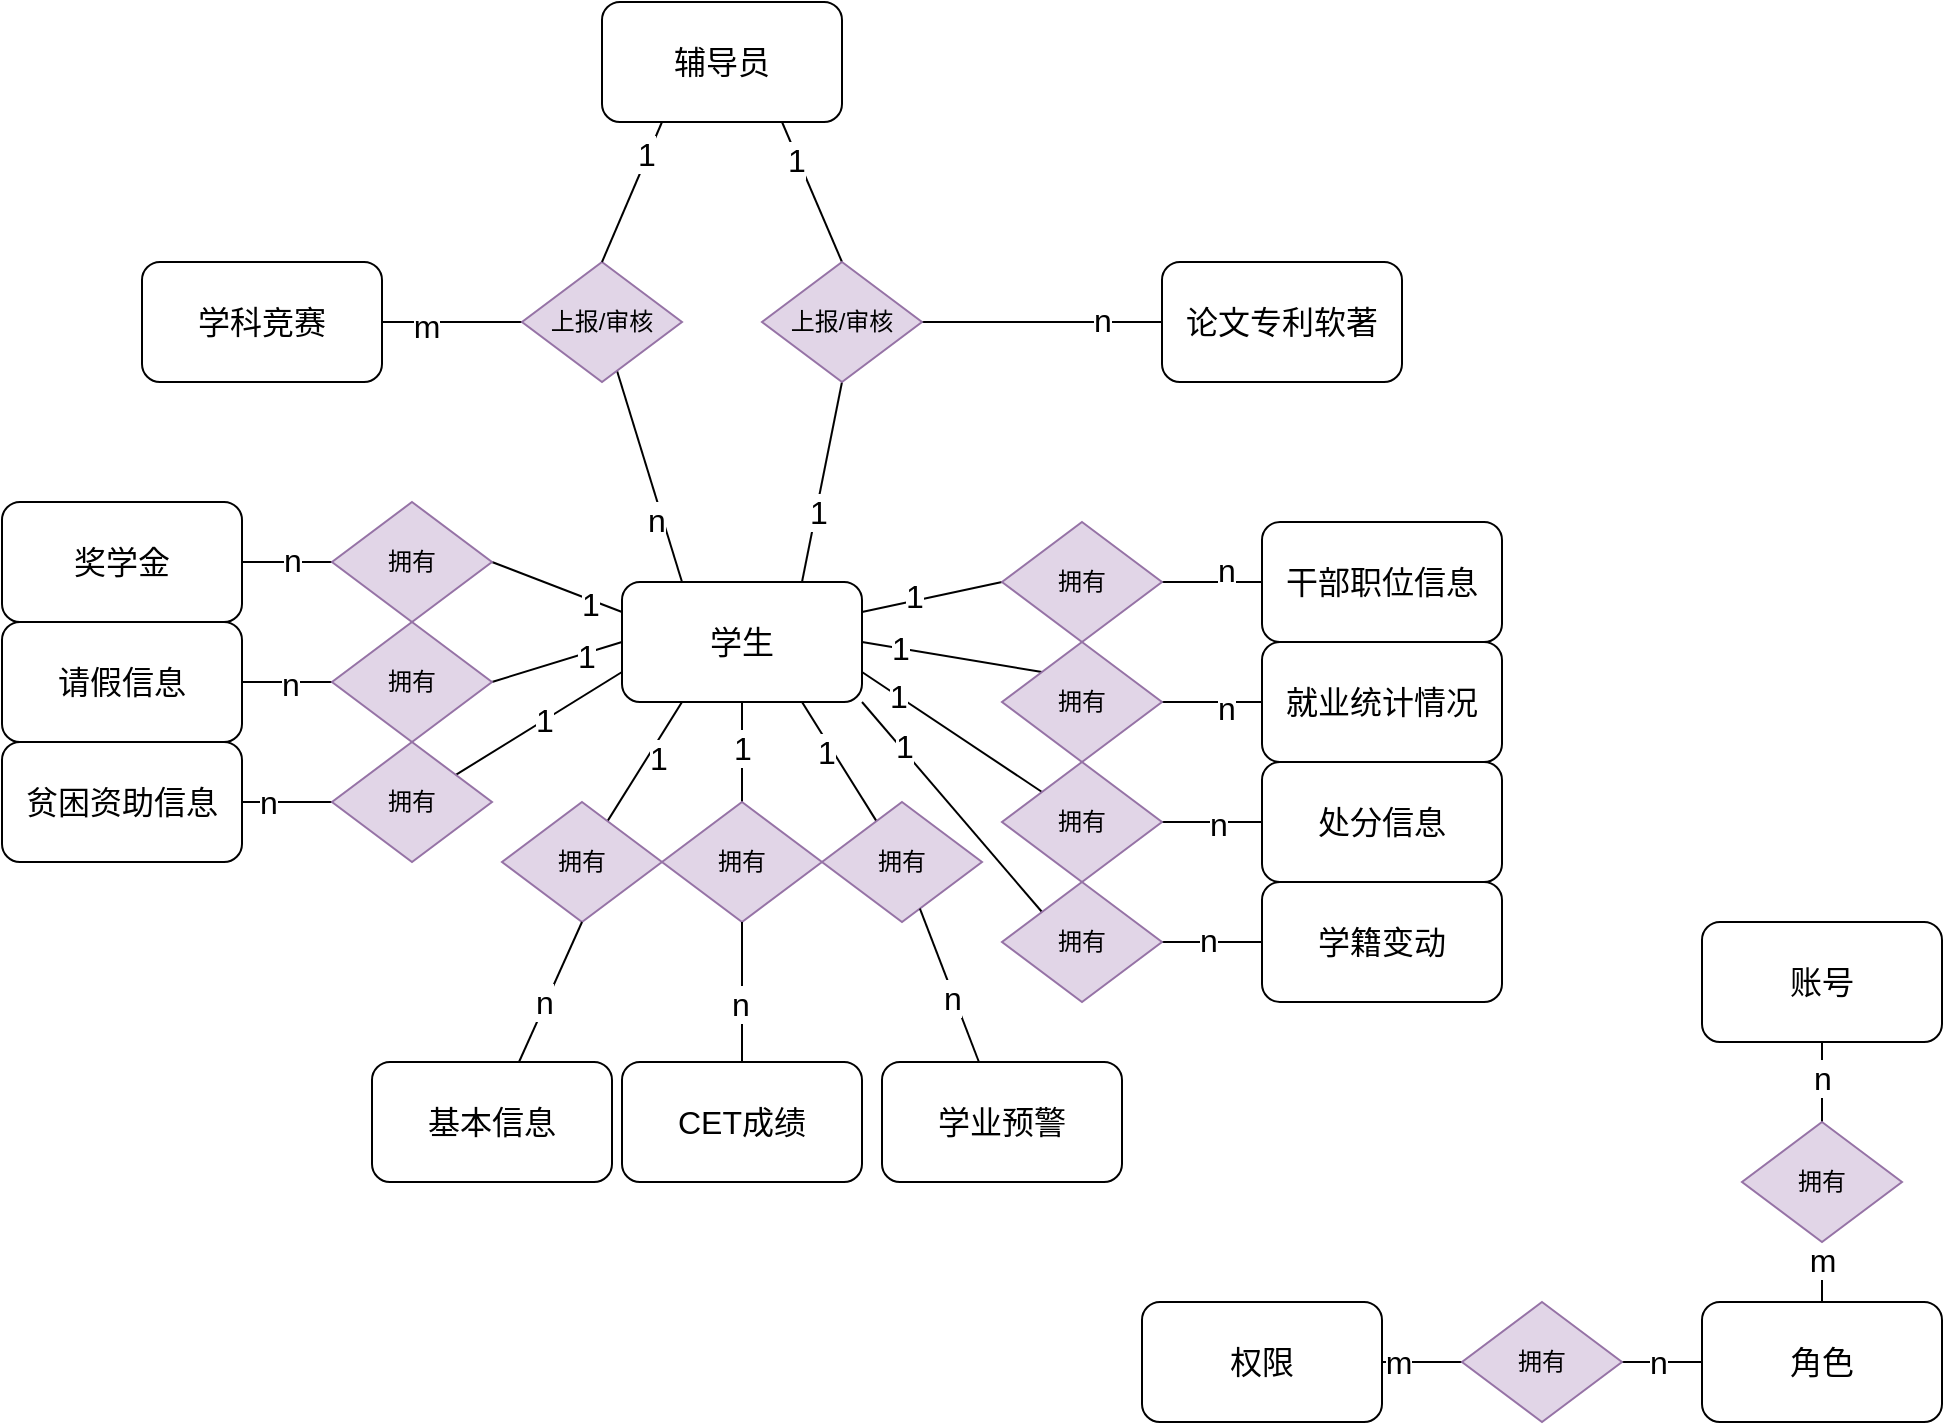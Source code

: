 <mxfile version="24.0.2" type="github">
  <diagram name="Page-1" id="Ix-445wSyXX7Rc5fptbm">
    <mxGraphModel dx="3227" dy="1696" grid="1" gridSize="10" guides="1" tooltips="1" connect="1" arrows="1" fold="1" page="1" pageScale="1" pageWidth="850" pageHeight="1100" math="0" shadow="0">
      <root>
        <mxCell id="0" />
        <mxCell id="1" parent="0" />
        <mxCell id="8vq5FHL1kok4xc9j8ktI-8" style="rounded=1;orthogonalLoop=1;jettySize=auto;html=1;exitX=0.5;exitY=1;exitDx=0;exitDy=0;entryX=0.5;entryY=0;entryDx=0;entryDy=0;endArrow=none;endFill=0;fontSize=16;" parent="1" source="8vq5FHL1kok4xc9j8ktI-1" target="8vq5FHL1kok4xc9j8ktI-7" edge="1">
          <mxGeometry relative="1" as="geometry" />
        </mxCell>
        <mxCell id="8vq5FHL1kok4xc9j8ktI-15" value="&lt;font style=&quot;font-size: 16px;&quot;&gt;n&lt;/font&gt;" style="edgeLabel;html=1;align=center;verticalAlign=middle;resizable=0;points=[];fontSize=16;rounded=1;" parent="8vq5FHL1kok4xc9j8ktI-8" vertex="1" connectable="0">
          <mxGeometry x="-0.1" relative="1" as="geometry">
            <mxPoint as="offset" />
          </mxGeometry>
        </mxCell>
        <mxCell id="8vq5FHL1kok4xc9j8ktI-1" value="账号" style="rounded=1;whiteSpace=wrap;html=1;fontSize=16;" parent="1" vertex="1">
          <mxGeometry x="870" y="560" width="120" height="60" as="geometry" />
        </mxCell>
        <mxCell id="8vq5FHL1kok4xc9j8ktI-2" value="权限" style="rounded=1;whiteSpace=wrap;html=1;fontSize=16;" parent="1" vertex="1">
          <mxGeometry x="590" y="750" width="120" height="60" as="geometry" />
        </mxCell>
        <mxCell id="8vq5FHL1kok4xc9j8ktI-3" value="角色" style="rounded=1;whiteSpace=wrap;html=1;fontSize=16;" parent="1" vertex="1">
          <mxGeometry x="870" y="750" width="120" height="60" as="geometry" />
        </mxCell>
        <mxCell id="8vq5FHL1kok4xc9j8ktI-6" style="rounded=1;orthogonalLoop=1;jettySize=auto;html=1;exitX=0;exitY=0.5;exitDx=0;exitDy=0;entryX=1;entryY=0.5;entryDx=0;entryDy=0;endArrow=none;endFill=0;fontSize=16;" parent="1" source="8vq5FHL1kok4xc9j8ktI-4" target="8vq5FHL1kok4xc9j8ktI-2" edge="1">
          <mxGeometry relative="1" as="geometry" />
        </mxCell>
        <mxCell id="8vq5FHL1kok4xc9j8ktI-18" value="&lt;font style=&quot;font-size: 16px;&quot;&gt;m&lt;/font&gt;" style="edgeLabel;html=1;align=center;verticalAlign=middle;resizable=0;points=[];fontSize=16;rounded=1;" parent="8vq5FHL1kok4xc9j8ktI-6" vertex="1" connectable="0">
          <mxGeometry x="0.171" y="-2" relative="1" as="geometry">
            <mxPoint x="-9" y="2" as="offset" />
          </mxGeometry>
        </mxCell>
        <mxCell id="UdGCG-SB0l59NqtCDEV1-59" value="" style="edgeStyle=orthogonalEdgeStyle;rounded=0;orthogonalLoop=1;jettySize=auto;html=1;endArrow=none;endFill=0;" edge="1" parent="1" source="8vq5FHL1kok4xc9j8ktI-4" target="8vq5FHL1kok4xc9j8ktI-3">
          <mxGeometry relative="1" as="geometry" />
        </mxCell>
        <mxCell id="UdGCG-SB0l59NqtCDEV1-60" value="n" style="edgeLabel;html=1;align=center;verticalAlign=middle;resizable=0;points=[];fontSize=16;" vertex="1" connectable="0" parent="UdGCG-SB0l59NqtCDEV1-59">
          <mxGeometry x="-0.087" relative="1" as="geometry">
            <mxPoint x="-1" as="offset" />
          </mxGeometry>
        </mxCell>
        <mxCell id="8vq5FHL1kok4xc9j8ktI-4" value="拥有" style="rhombus;whiteSpace=wrap;html=1;fontSize=12;rounded=0;fillColor=#e1d5e7;strokeColor=#9673a6;" parent="1" vertex="1">
          <mxGeometry x="750" y="750" width="80" height="60" as="geometry" />
        </mxCell>
        <mxCell id="8vq5FHL1kok4xc9j8ktI-9" style="rounded=1;orthogonalLoop=1;jettySize=auto;html=1;entryX=0.5;entryY=0;entryDx=0;entryDy=0;endArrow=none;endFill=0;exitX=0.5;exitY=1;exitDx=0;exitDy=0;fontSize=16;" parent="1" source="8vq5FHL1kok4xc9j8ktI-7" target="8vq5FHL1kok4xc9j8ktI-3" edge="1">
          <mxGeometry relative="1" as="geometry" />
        </mxCell>
        <mxCell id="8vq5FHL1kok4xc9j8ktI-13" value="&lt;font style=&quot;font-size: 16px;&quot;&gt;m&lt;br style=&quot;font-size: 16px;&quot;&gt;&lt;/font&gt;" style="edgeLabel;html=1;align=center;verticalAlign=middle;resizable=0;points=[];fontSize=16;rounded=1;" parent="8vq5FHL1kok4xc9j8ktI-9" vertex="1" connectable="0">
          <mxGeometry x="0.543" y="2" relative="1" as="geometry">
            <mxPoint x="-2" y="-14" as="offset" />
          </mxGeometry>
        </mxCell>
        <mxCell id="8vq5FHL1kok4xc9j8ktI-7" value="拥有" style="rhombus;whiteSpace=wrap;html=1;fontSize=12;rounded=0;fillColor=#e1d5e7;strokeColor=#9673a6;" parent="1" vertex="1">
          <mxGeometry x="890" y="660" width="80" height="60" as="geometry" />
        </mxCell>
        <mxCell id="8vq5FHL1kok4xc9j8ktI-30" value="" style="rounded=1;orthogonalLoop=1;jettySize=auto;html=1;endArrow=none;endFill=0;exitX=1;exitY=0.25;exitDx=0;exitDy=0;fontSize=16;entryX=0;entryY=0.5;entryDx=0;entryDy=0;" parent="1" source="8vq5FHL1kok4xc9j8ktI-41" target="8vq5FHL1kok4xc9j8ktI-29" edge="1">
          <mxGeometry relative="1" as="geometry">
            <mxPoint x="480" y="390" as="sourcePoint" />
          </mxGeometry>
        </mxCell>
        <mxCell id="8vq5FHL1kok4xc9j8ktI-32" value="1" style="edgeLabel;html=1;align=center;verticalAlign=middle;resizable=0;points=[];fontSize=16;rounded=1;" parent="8vq5FHL1kok4xc9j8ktI-30" vertex="1" connectable="0">
          <mxGeometry x="-0.25" y="3" relative="1" as="geometry">
            <mxPoint as="offset" />
          </mxGeometry>
        </mxCell>
        <mxCell id="8vq5FHL1kok4xc9j8ktI-31" value="" style="edgeStyle=orthogonalEdgeStyle;rounded=1;orthogonalLoop=1;jettySize=auto;html=1;endArrow=none;endFill=0;fontSize=16;" parent="1" source="8vq5FHL1kok4xc9j8ktI-28" target="8vq5FHL1kok4xc9j8ktI-29" edge="1">
          <mxGeometry relative="1" as="geometry" />
        </mxCell>
        <mxCell id="8vq5FHL1kok4xc9j8ktI-33" value="n" style="edgeLabel;html=1;align=center;verticalAlign=middle;resizable=0;points=[];fontSize=16;rounded=1;" parent="8vq5FHL1kok4xc9j8ktI-31" vertex="1" connectable="0">
          <mxGeometry x="-0.2" y="-2" relative="1" as="geometry">
            <mxPoint x="2" y="-4" as="offset" />
          </mxGeometry>
        </mxCell>
        <mxCell id="8vq5FHL1kok4xc9j8ktI-28" value="干部职位信息" style="rounded=1;whiteSpace=wrap;html=1;fontSize=16;" parent="1" vertex="1">
          <mxGeometry x="650" y="360" width="120" height="60" as="geometry" />
        </mxCell>
        <mxCell id="8vq5FHL1kok4xc9j8ktI-43" value="" style="rounded=1;orthogonalLoop=1;jettySize=auto;html=1;endArrow=none;endFill=0;fontSize=16;exitX=0;exitY=0.5;exitDx=0;exitDy=0;" parent="1" source="8vq5FHL1kok4xc9j8ktI-47" target="8vq5FHL1kok4xc9j8ktI-37" edge="1">
          <mxGeometry relative="1" as="geometry" />
        </mxCell>
        <mxCell id="8vq5FHL1kok4xc9j8ktI-44" value="&lt;font style=&quot;font-size: 16px;&quot;&gt;n&lt;/font&gt;" style="edgeLabel;html=1;align=center;verticalAlign=middle;resizable=0;points=[];fontSize=16;rounded=1;" parent="8vq5FHL1kok4xc9j8ktI-43" vertex="1" connectable="0">
          <mxGeometry x="0.524" y="-2" relative="1" as="geometry">
            <mxPoint x="2" y="2" as="offset" />
          </mxGeometry>
        </mxCell>
        <mxCell id="8vq5FHL1kok4xc9j8ktI-29" value="拥有" style="rhombus;whiteSpace=wrap;html=1;fontSize=12;rounded=0;fillColor=#e1d5e7;strokeColor=#9673a6;" parent="1" vertex="1">
          <mxGeometry x="520" y="360" width="80" height="60" as="geometry" />
        </mxCell>
        <mxCell id="8vq5FHL1kok4xc9j8ktI-45" value="" style="rounded=1;orthogonalLoop=1;jettySize=auto;html=1;fontSize=16;endArrow=none;endFill=0;entryX=1;entryY=0.5;entryDx=0;entryDy=0;exitX=0;exitY=0.5;exitDx=0;exitDy=0;" parent="1" source="8vq5FHL1kok4xc9j8ktI-34" target="8vq5FHL1kok4xc9j8ktI-38" edge="1">
          <mxGeometry relative="1" as="geometry" />
        </mxCell>
        <mxCell id="8vq5FHL1kok4xc9j8ktI-46" value="n" style="edgeLabel;html=1;align=center;verticalAlign=middle;resizable=0;points=[];fontSize=16;rounded=1;" parent="8vq5FHL1kok4xc9j8ktI-45" vertex="1" connectable="0">
          <mxGeometry x="-0.257" y="3" relative="1" as="geometry">
            <mxPoint as="offset" />
          </mxGeometry>
        </mxCell>
        <mxCell id="8vq5FHL1kok4xc9j8ktI-34" value="就业统计情况" style="rounded=1;whiteSpace=wrap;html=1;fontSize=16;" parent="1" vertex="1">
          <mxGeometry x="650" y="420" width="120" height="60" as="geometry" />
        </mxCell>
        <mxCell id="8vq5FHL1kok4xc9j8ktI-37" value="贫困资助信息" style="rounded=1;whiteSpace=wrap;html=1;fontSize=16;" parent="1" vertex="1">
          <mxGeometry x="20" y="470" width="120" height="60" as="geometry" />
        </mxCell>
        <mxCell id="8vq5FHL1kok4xc9j8ktI-51" style="rounded=1;orthogonalLoop=1;jettySize=auto;html=1;exitX=0;exitY=0;exitDx=0;exitDy=0;entryX=1;entryY=0.5;entryDx=0;entryDy=0;endArrow=none;endFill=0;fontSize=16;" parent="1" source="8vq5FHL1kok4xc9j8ktI-38" target="8vq5FHL1kok4xc9j8ktI-41" edge="1">
          <mxGeometry relative="1" as="geometry" />
        </mxCell>
        <mxCell id="8vq5FHL1kok4xc9j8ktI-53" value="1" style="edgeLabel;html=1;align=center;verticalAlign=middle;resizable=0;points=[];fontSize=16;rounded=1;" parent="8vq5FHL1kok4xc9j8ktI-51" vertex="1" connectable="0">
          <mxGeometry x="0.575" relative="1" as="geometry">
            <mxPoint as="offset" />
          </mxGeometry>
        </mxCell>
        <mxCell id="8vq5FHL1kok4xc9j8ktI-38" value="拥有" style="rhombus;whiteSpace=wrap;html=1;fontSize=12;rounded=0;fillColor=#e1d5e7;strokeColor=#9673a6;" parent="1" vertex="1">
          <mxGeometry x="520" y="420" width="80" height="60" as="geometry" />
        </mxCell>
        <mxCell id="8vq5FHL1kok4xc9j8ktI-48" value="" style="rounded=1;orthogonalLoop=1;jettySize=auto;html=1;endArrow=none;endFill=0;fontSize=16;exitX=0;exitY=0.75;exitDx=0;exitDy=0;" parent="1" source="8vq5FHL1kok4xc9j8ktI-41" target="8vq5FHL1kok4xc9j8ktI-47" edge="1">
          <mxGeometry relative="1" as="geometry">
            <mxPoint x="330" y="450" as="sourcePoint" />
          </mxGeometry>
        </mxCell>
        <mxCell id="8vq5FHL1kok4xc9j8ktI-50" value="1" style="edgeLabel;html=1;align=center;verticalAlign=middle;resizable=0;points=[];fontSize=16;rounded=1;" parent="8vq5FHL1kok4xc9j8ktI-48" vertex="1" connectable="0">
          <mxGeometry x="-0.055" relative="1" as="geometry">
            <mxPoint as="offset" />
          </mxGeometry>
        </mxCell>
        <mxCell id="8vq5FHL1kok4xc9j8ktI-72" style="rounded=1;orthogonalLoop=1;jettySize=auto;html=1;exitX=0.75;exitY=0;exitDx=0;exitDy=0;endArrow=none;endFill=0;entryX=0.5;entryY=1;entryDx=0;entryDy=0;fontSize=16;" parent="1" source="8vq5FHL1kok4xc9j8ktI-41" target="8vq5FHL1kok4xc9j8ktI-71" edge="1">
          <mxGeometry relative="1" as="geometry" />
        </mxCell>
        <mxCell id="UdGCG-SB0l59NqtCDEV1-5" value="1" style="edgeLabel;html=1;align=center;verticalAlign=middle;resizable=0;points=[];fontSize=16;rounded=1;" vertex="1" connectable="0" parent="8vq5FHL1kok4xc9j8ktI-72">
          <mxGeometry x="-0.53" y="-1" relative="1" as="geometry">
            <mxPoint x="2" y="-12" as="offset" />
          </mxGeometry>
        </mxCell>
        <mxCell id="UdGCG-SB0l59NqtCDEV1-12" style="rounded=1;orthogonalLoop=1;jettySize=auto;html=1;exitX=1;exitY=0.75;exitDx=0;exitDy=0;entryX=0;entryY=0;entryDx=0;entryDy=0;endArrow=none;endFill=0;fontSize=16;" edge="1" parent="1" source="8vq5FHL1kok4xc9j8ktI-41" target="UdGCG-SB0l59NqtCDEV1-11">
          <mxGeometry relative="1" as="geometry" />
        </mxCell>
        <mxCell id="UdGCG-SB0l59NqtCDEV1-14" value="1" style="edgeLabel;html=1;align=center;verticalAlign=middle;resizable=0;points=[];fontSize=16;rounded=1;" vertex="1" connectable="0" parent="UdGCG-SB0l59NqtCDEV1-12">
          <mxGeometry x="-0.612" relative="1" as="geometry">
            <mxPoint as="offset" />
          </mxGeometry>
        </mxCell>
        <mxCell id="8vq5FHL1kok4xc9j8ktI-41" value="学生" style="rounded=1;whiteSpace=wrap;html=1;fontSize=16;" parent="1" vertex="1">
          <mxGeometry x="330" y="390" width="120" height="60" as="geometry" />
        </mxCell>
        <mxCell id="8vq5FHL1kok4xc9j8ktI-47" value="拥有" style="rhombus;whiteSpace=wrap;html=1;fontSize=12;rounded=0;fillColor=#e1d5e7;strokeColor=#9673a6;" parent="1" vertex="1">
          <mxGeometry x="185" y="470" width="80" height="60" as="geometry" />
        </mxCell>
        <mxCell id="8vq5FHL1kok4xc9j8ktI-54" value="请假信息" style="rounded=1;whiteSpace=wrap;html=1;fontSize=16;" parent="1" vertex="1">
          <mxGeometry x="20" y="410" width="120" height="60" as="geometry" />
        </mxCell>
        <mxCell id="8vq5FHL1kok4xc9j8ktI-56" value="" style="rounded=1;orthogonalLoop=1;jettySize=auto;html=1;endArrow=none;endFill=0;fontSize=16;exitX=0;exitY=0.5;exitDx=0;exitDy=0;" parent="1" source="8vq5FHL1kok4xc9j8ktI-55" target="8vq5FHL1kok4xc9j8ktI-54" edge="1">
          <mxGeometry relative="1" as="geometry" />
        </mxCell>
        <mxCell id="8vq5FHL1kok4xc9j8ktI-58" value="n" style="edgeLabel;html=1;align=center;verticalAlign=middle;resizable=0;points=[];fontSize=16;rounded=1;" parent="8vq5FHL1kok4xc9j8ktI-56" vertex="1" connectable="0">
          <mxGeometry x="-0.091" y="1" relative="1" as="geometry">
            <mxPoint x="-1" as="offset" />
          </mxGeometry>
        </mxCell>
        <mxCell id="8vq5FHL1kok4xc9j8ktI-57" style="rounded=1;orthogonalLoop=1;jettySize=auto;html=1;entryX=0;entryY=0.5;entryDx=0;entryDy=0;endArrow=none;endFill=0;fontSize=16;exitX=1;exitY=0.5;exitDx=0;exitDy=0;" parent="1" source="8vq5FHL1kok4xc9j8ktI-55" target="8vq5FHL1kok4xc9j8ktI-41" edge="1">
          <mxGeometry relative="1" as="geometry" />
        </mxCell>
        <mxCell id="8vq5FHL1kok4xc9j8ktI-59" value="1" style="edgeLabel;html=1;align=center;verticalAlign=middle;resizable=0;points=[];fontSize=16;rounded=1;" parent="8vq5FHL1kok4xc9j8ktI-57" vertex="1" connectable="0">
          <mxGeometry x="0.448" y="-1" relative="1" as="geometry">
            <mxPoint as="offset" />
          </mxGeometry>
        </mxCell>
        <mxCell id="8vq5FHL1kok4xc9j8ktI-55" value="拥有" style="rhombus;whiteSpace=wrap;html=1;fontSize=12;rounded=0;fillColor=#e1d5e7;strokeColor=#9673a6;" parent="1" vertex="1">
          <mxGeometry x="185" y="410" width="80" height="60" as="geometry" />
        </mxCell>
        <mxCell id="8vq5FHL1kok4xc9j8ktI-60" value="奖学金" style="rounded=1;whiteSpace=wrap;html=1;fontSize=16;" parent="1" vertex="1">
          <mxGeometry x="20" y="350" width="120" height="60" as="geometry" />
        </mxCell>
        <mxCell id="8vq5FHL1kok4xc9j8ktI-62" style="rounded=1;orthogonalLoop=1;jettySize=auto;html=1;exitX=1;exitY=0.5;exitDx=0;exitDy=0;entryX=0;entryY=0.25;entryDx=0;entryDy=0;endArrow=none;endFill=0;fontSize=16;" parent="1" source="8vq5FHL1kok4xc9j8ktI-61" target="8vq5FHL1kok4xc9j8ktI-41" edge="1">
          <mxGeometry relative="1" as="geometry" />
        </mxCell>
        <mxCell id="UdGCG-SB0l59NqtCDEV1-1" value="1" style="edgeLabel;html=1;align=center;verticalAlign=middle;resizable=0;points=[];fontSize=16;rounded=1;" vertex="1" connectable="0" parent="8vq5FHL1kok4xc9j8ktI-62">
          <mxGeometry x="0.513" y="-2" relative="1" as="geometry">
            <mxPoint as="offset" />
          </mxGeometry>
        </mxCell>
        <mxCell id="8vq5FHL1kok4xc9j8ktI-63" value="" style="rounded=1;orthogonalLoop=1;jettySize=auto;html=1;endArrow=none;endFill=0;fontSize=16;entryX=1;entryY=0.5;entryDx=0;entryDy=0;exitX=0;exitY=0.5;exitDx=0;exitDy=0;" parent="1" source="8vq5FHL1kok4xc9j8ktI-61" target="8vq5FHL1kok4xc9j8ktI-60" edge="1">
          <mxGeometry relative="1" as="geometry" />
        </mxCell>
        <mxCell id="UdGCG-SB0l59NqtCDEV1-2" value="n" style="edgeLabel;html=1;align=center;verticalAlign=middle;resizable=0;points=[];fontSize=16;rounded=1;" vertex="1" connectable="0" parent="8vq5FHL1kok4xc9j8ktI-63">
          <mxGeometry x="-0.094" y="-1" relative="1" as="geometry">
            <mxPoint as="offset" />
          </mxGeometry>
        </mxCell>
        <mxCell id="8vq5FHL1kok4xc9j8ktI-61" value="拥有" style="rhombus;whiteSpace=wrap;html=1;fontSize=12;rounded=0;fillColor=#e1d5e7;strokeColor=#9673a6;" parent="1" vertex="1">
          <mxGeometry x="185" y="350" width="80" height="60" as="geometry" />
        </mxCell>
        <mxCell id="8vq5FHL1kok4xc9j8ktI-65" value="" style="rounded=1;orthogonalLoop=1;jettySize=auto;html=1;endArrow=none;endFill=0;fontSize=16;entryX=0.25;entryY=0;entryDx=0;entryDy=0;" parent="1" source="8vq5FHL1kok4xc9j8ktI-64" target="8vq5FHL1kok4xc9j8ktI-41" edge="1">
          <mxGeometry relative="1" as="geometry" />
        </mxCell>
        <mxCell id="UdGCG-SB0l59NqtCDEV1-3" value="n" style="edgeLabel;html=1;align=center;verticalAlign=middle;resizable=0;points=[];fontSize=16;rounded=1;" vertex="1" connectable="0" parent="8vq5FHL1kok4xc9j8ktI-65">
          <mxGeometry x="0.392" y="-4" relative="1" as="geometry">
            <mxPoint as="offset" />
          </mxGeometry>
        </mxCell>
        <mxCell id="8vq5FHL1kok4xc9j8ktI-67" value="" style="rounded=1;orthogonalLoop=1;jettySize=auto;html=1;endArrow=none;endFill=0;fontSize=16;" parent="1" source="8vq5FHL1kok4xc9j8ktI-64" target="8vq5FHL1kok4xc9j8ktI-66" edge="1">
          <mxGeometry relative="1" as="geometry" />
        </mxCell>
        <mxCell id="UdGCG-SB0l59NqtCDEV1-4" value="m" style="edgeLabel;html=1;align=center;verticalAlign=middle;resizable=0;points=[];fontSize=16;rounded=1;" vertex="1" connectable="0" parent="8vq5FHL1kok4xc9j8ktI-67">
          <mxGeometry x="0.371" y="2" relative="1" as="geometry">
            <mxPoint as="offset" />
          </mxGeometry>
        </mxCell>
        <mxCell id="8vq5FHL1kok4xc9j8ktI-64" value="上报/审核" style="rhombus;whiteSpace=wrap;html=1;fontSize=12;rounded=0;fillColor=#e1d5e7;strokeColor=#9673a6;" parent="1" vertex="1">
          <mxGeometry x="280" y="230" width="80" height="60" as="geometry" />
        </mxCell>
        <mxCell id="8vq5FHL1kok4xc9j8ktI-66" value="学科竞赛" style="rounded=1;whiteSpace=wrap;html=1;fontSize=16;" parent="1" vertex="1">
          <mxGeometry x="90" y="230" width="120" height="60" as="geometry" />
        </mxCell>
        <mxCell id="8vq5FHL1kok4xc9j8ktI-69" style="rounded=1;orthogonalLoop=1;jettySize=auto;html=1;exitX=0.25;exitY=1;exitDx=0;exitDy=0;entryX=0.5;entryY=0;entryDx=0;entryDy=0;endArrow=none;endFill=0;fontSize=16;" parent="1" source="8vq5FHL1kok4xc9j8ktI-68" target="8vq5FHL1kok4xc9j8ktI-64" edge="1">
          <mxGeometry relative="1" as="geometry" />
        </mxCell>
        <mxCell id="UdGCG-SB0l59NqtCDEV1-7" value="1" style="edgeLabel;html=1;align=center;verticalAlign=middle;resizable=0;points=[];fontSize=16;rounded=1;" vertex="1" connectable="0" parent="8vq5FHL1kok4xc9j8ktI-69">
          <mxGeometry x="-0.54" y="-1" relative="1" as="geometry">
            <mxPoint as="offset" />
          </mxGeometry>
        </mxCell>
        <mxCell id="8vq5FHL1kok4xc9j8ktI-75" style="rounded=1;orthogonalLoop=1;jettySize=auto;html=1;exitX=0.75;exitY=1;exitDx=0;exitDy=0;entryX=0.5;entryY=0;entryDx=0;entryDy=0;endArrow=none;endFill=0;fontSize=16;" parent="1" source="8vq5FHL1kok4xc9j8ktI-68" target="8vq5FHL1kok4xc9j8ktI-71" edge="1">
          <mxGeometry relative="1" as="geometry" />
        </mxCell>
        <mxCell id="UdGCG-SB0l59NqtCDEV1-8" value="1" style="edgeLabel;html=1;align=center;verticalAlign=middle;resizable=0;points=[];fontSize=16;rounded=1;" vertex="1" connectable="0" parent="8vq5FHL1kok4xc9j8ktI-75">
          <mxGeometry x="-0.469" y="-1" relative="1" as="geometry">
            <mxPoint as="offset" />
          </mxGeometry>
        </mxCell>
        <mxCell id="8vq5FHL1kok4xc9j8ktI-68" value="辅导员" style="rounded=1;whiteSpace=wrap;html=1;fontSize=16;" parent="1" vertex="1">
          <mxGeometry x="320" y="100" width="120" height="60" as="geometry" />
        </mxCell>
        <mxCell id="8vq5FHL1kok4xc9j8ktI-74" style="rounded=1;orthogonalLoop=1;jettySize=auto;html=1;exitX=1;exitY=0.5;exitDx=0;exitDy=0;endArrow=none;endFill=0;entryX=0;entryY=0.5;entryDx=0;entryDy=0;fontSize=16;" parent="1" source="8vq5FHL1kok4xc9j8ktI-71" target="8vq5FHL1kok4xc9j8ktI-73" edge="1">
          <mxGeometry relative="1" as="geometry">
            <mxPoint x="560" y="210" as="targetPoint" />
          </mxGeometry>
        </mxCell>
        <mxCell id="UdGCG-SB0l59NqtCDEV1-6" value="n" style="edgeLabel;html=1;align=center;verticalAlign=middle;resizable=0;points=[];fontSize=16;rounded=1;" vertex="1" connectable="0" parent="8vq5FHL1kok4xc9j8ktI-74">
          <mxGeometry x="0.488" y="1" relative="1" as="geometry">
            <mxPoint as="offset" />
          </mxGeometry>
        </mxCell>
        <mxCell id="8vq5FHL1kok4xc9j8ktI-71" value="上报/审核" style="rhombus;whiteSpace=wrap;html=1;fontSize=12;rounded=0;fillColor=#e1d5e7;strokeColor=#9673a6;" parent="1" vertex="1">
          <mxGeometry x="400" y="230" width="80" height="60" as="geometry" />
        </mxCell>
        <mxCell id="8vq5FHL1kok4xc9j8ktI-73" value="论文专利软著" style="rounded=1;whiteSpace=wrap;html=1;fontSize=16;" parent="1" vertex="1">
          <mxGeometry x="600" y="230" width="120" height="60" as="geometry" />
        </mxCell>
        <mxCell id="UdGCG-SB0l59NqtCDEV1-10" value="处分信息" style="rounded=1;whiteSpace=wrap;html=1;fontSize=16;" vertex="1" parent="1">
          <mxGeometry x="650" y="480" width="120" height="60" as="geometry" />
        </mxCell>
        <mxCell id="UdGCG-SB0l59NqtCDEV1-13" style="rounded=1;orthogonalLoop=1;jettySize=auto;html=1;exitX=1;exitY=0.5;exitDx=0;exitDy=0;entryX=0;entryY=0.5;entryDx=0;entryDy=0;endArrow=none;endFill=0;fontSize=16;" edge="1" parent="1" source="UdGCG-SB0l59NqtCDEV1-11" target="UdGCG-SB0l59NqtCDEV1-10">
          <mxGeometry relative="1" as="geometry" />
        </mxCell>
        <mxCell id="UdGCG-SB0l59NqtCDEV1-15" value="n" style="edgeLabel;html=1;align=center;verticalAlign=middle;resizable=0;points=[];fontSize=16;rounded=1;" vertex="1" connectable="0" parent="UdGCG-SB0l59NqtCDEV1-13">
          <mxGeometry x="0.099" y="-1" relative="1" as="geometry">
            <mxPoint as="offset" />
          </mxGeometry>
        </mxCell>
        <mxCell id="UdGCG-SB0l59NqtCDEV1-11" value="拥有" style="rhombus;whiteSpace=wrap;html=1;fontSize=12;rounded=0;fillColor=#e1d5e7;strokeColor=#9673a6;" vertex="1" parent="1">
          <mxGeometry x="520" y="480" width="80" height="60" as="geometry" />
        </mxCell>
        <mxCell id="UdGCG-SB0l59NqtCDEV1-19" value="" style="rounded=1;orthogonalLoop=1;jettySize=auto;html=1;endArrow=none;endFill=0;fontSize=16;entryX=0.25;entryY=1;entryDx=0;entryDy=0;" edge="1" parent="1" source="UdGCG-SB0l59NqtCDEV1-18" target="8vq5FHL1kok4xc9j8ktI-41">
          <mxGeometry relative="1" as="geometry">
            <mxPoint x="390" y="570" as="targetPoint" />
            <Array as="points" />
          </mxGeometry>
        </mxCell>
        <mxCell id="UdGCG-SB0l59NqtCDEV1-24" value="1" style="edgeLabel;html=1;align=center;verticalAlign=middle;resizable=0;points=[];fontSize=16;rounded=1;" vertex="1" connectable="0" parent="UdGCG-SB0l59NqtCDEV1-19">
          <mxGeometry x="0.352" y="-2" relative="1" as="geometry">
            <mxPoint x="-2" y="7" as="offset" />
          </mxGeometry>
        </mxCell>
        <mxCell id="UdGCG-SB0l59NqtCDEV1-18" value="拥有" style="rhombus;whiteSpace=wrap;html=1;fontSize=12;rounded=0;fillColor=#e1d5e7;strokeColor=#9673a6;" vertex="1" parent="1">
          <mxGeometry x="270" y="500" width="80" height="60" as="geometry" />
        </mxCell>
        <mxCell id="UdGCG-SB0l59NqtCDEV1-21" value="" style="rounded=1;orthogonalLoop=1;jettySize=auto;html=1;endArrow=none;endFill=0;fontSize=16;entryX=0.5;entryY=1;entryDx=0;entryDy=0;" edge="1" parent="1" source="UdGCG-SB0l59NqtCDEV1-20" target="UdGCG-SB0l59NqtCDEV1-18">
          <mxGeometry relative="1" as="geometry" />
        </mxCell>
        <mxCell id="UdGCG-SB0l59NqtCDEV1-25" value="n" style="edgeLabel;html=1;align=center;verticalAlign=middle;resizable=0;points=[];fontSize=16;rounded=1;" vertex="1" connectable="0" parent="UdGCG-SB0l59NqtCDEV1-21">
          <mxGeometry x="-0.154" y="1" relative="1" as="geometry">
            <mxPoint as="offset" />
          </mxGeometry>
        </mxCell>
        <mxCell id="UdGCG-SB0l59NqtCDEV1-20" value="基本信息" style="rounded=1;whiteSpace=wrap;html=1;fontSize=16;" vertex="1" parent="1">
          <mxGeometry x="205" y="630" width="120" height="60" as="geometry" />
        </mxCell>
        <mxCell id="UdGCG-SB0l59NqtCDEV1-26" value="" style="rounded=1;orthogonalLoop=1;jettySize=auto;html=1;endArrow=none;endFill=0;fontSize=16;entryX=0.75;entryY=1;entryDx=0;entryDy=0;" edge="1" parent="1" source="UdGCG-SB0l59NqtCDEV1-28" target="8vq5FHL1kok4xc9j8ktI-41">
          <mxGeometry relative="1" as="geometry">
            <mxPoint x="500" y="560" as="targetPoint" />
            <Array as="points" />
          </mxGeometry>
        </mxCell>
        <mxCell id="UdGCG-SB0l59NqtCDEV1-27" value="1" style="edgeLabel;html=1;align=center;verticalAlign=middle;resizable=0;points=[];fontSize=16;rounded=1;" vertex="1" connectable="0" parent="UdGCG-SB0l59NqtCDEV1-26">
          <mxGeometry x="0.352" y="-2" relative="1" as="geometry">
            <mxPoint x="-2" y="7" as="offset" />
          </mxGeometry>
        </mxCell>
        <mxCell id="UdGCG-SB0l59NqtCDEV1-28" value="拥有" style="rhombus;whiteSpace=wrap;html=1;fontSize=12;rounded=0;fillColor=#e1d5e7;strokeColor=#9673a6;" vertex="1" parent="1">
          <mxGeometry x="430" y="500" width="80" height="60" as="geometry" />
        </mxCell>
        <mxCell id="UdGCG-SB0l59NqtCDEV1-29" value="" style="rounded=1;orthogonalLoop=1;jettySize=auto;html=1;endArrow=none;endFill=0;fontSize=16;" edge="1" parent="1" source="UdGCG-SB0l59NqtCDEV1-31" target="UdGCG-SB0l59NqtCDEV1-28">
          <mxGeometry relative="1" as="geometry" />
        </mxCell>
        <mxCell id="UdGCG-SB0l59NqtCDEV1-30" value="n" style="edgeLabel;html=1;align=center;verticalAlign=middle;resizable=0;points=[];fontSize=16;rounded=1;" vertex="1" connectable="0" parent="UdGCG-SB0l59NqtCDEV1-29">
          <mxGeometry x="-0.154" y="1" relative="1" as="geometry">
            <mxPoint as="offset" />
          </mxGeometry>
        </mxCell>
        <mxCell id="UdGCG-SB0l59NqtCDEV1-31" value="学业预警" style="rounded=1;whiteSpace=wrap;html=1;fontSize=16;" vertex="1" parent="1">
          <mxGeometry x="460" y="630" width="120" height="60" as="geometry" />
        </mxCell>
        <mxCell id="UdGCG-SB0l59NqtCDEV1-32" value="" style="rounded=1;orthogonalLoop=1;jettySize=auto;html=1;endArrow=none;endFill=0;fontSize=16;entryX=0.5;entryY=1;entryDx=0;entryDy=0;" edge="1" parent="1" source="UdGCG-SB0l59NqtCDEV1-34" target="8vq5FHL1kok4xc9j8ktI-41">
          <mxGeometry relative="1" as="geometry">
            <mxPoint x="440" y="500" as="targetPoint" />
            <Array as="points" />
          </mxGeometry>
        </mxCell>
        <mxCell id="UdGCG-SB0l59NqtCDEV1-33" value="1" style="edgeLabel;html=1;align=center;verticalAlign=middle;resizable=0;points=[];fontSize=16;rounded=1;" vertex="1" connectable="0" parent="UdGCG-SB0l59NqtCDEV1-32">
          <mxGeometry x="0.352" y="-2" relative="1" as="geometry">
            <mxPoint x="-2" y="7" as="offset" />
          </mxGeometry>
        </mxCell>
        <mxCell id="UdGCG-SB0l59NqtCDEV1-34" value="拥有" style="rhombus;whiteSpace=wrap;html=1;fontSize=12;rounded=0;fillColor=#e1d5e7;strokeColor=#9673a6;" vertex="1" parent="1">
          <mxGeometry x="350" y="500" width="80" height="60" as="geometry" />
        </mxCell>
        <mxCell id="UdGCG-SB0l59NqtCDEV1-35" value="" style="rounded=1;orthogonalLoop=1;jettySize=auto;html=1;endArrow=none;endFill=0;fontSize=16;" edge="1" parent="1" source="UdGCG-SB0l59NqtCDEV1-37" target="UdGCG-SB0l59NqtCDEV1-34">
          <mxGeometry relative="1" as="geometry" />
        </mxCell>
        <mxCell id="UdGCG-SB0l59NqtCDEV1-36" value="n" style="edgeLabel;html=1;align=center;verticalAlign=middle;resizable=0;points=[];fontSize=16;rounded=1;" vertex="1" connectable="0" parent="UdGCG-SB0l59NqtCDEV1-35">
          <mxGeometry x="-0.154" y="1" relative="1" as="geometry">
            <mxPoint as="offset" />
          </mxGeometry>
        </mxCell>
        <mxCell id="UdGCG-SB0l59NqtCDEV1-37" value="CET成绩 " style="rounded=1;whiteSpace=wrap;html=1;fontSize=16;" vertex="1" parent="1">
          <mxGeometry x="330" y="630" width="120" height="60" as="geometry" />
        </mxCell>
        <mxCell id="UdGCG-SB0l59NqtCDEV1-55" style="rounded=1;orthogonalLoop=1;jettySize=auto;html=1;entryX=0;entryY=0.5;entryDx=0;entryDy=0;endArrow=none;endFill=0;" edge="1" parent="1" source="UdGCG-SB0l59NqtCDEV1-52" target="UdGCG-SB0l59NqtCDEV1-53">
          <mxGeometry relative="1" as="geometry" />
        </mxCell>
        <mxCell id="UdGCG-SB0l59NqtCDEV1-58" value="n" style="edgeLabel;html=1;align=center;verticalAlign=middle;resizable=0;points=[];fontSize=16;rounded=1;" vertex="1" connectable="0" parent="UdGCG-SB0l59NqtCDEV1-55">
          <mxGeometry x="-0.103" y="1" relative="1" as="geometry">
            <mxPoint as="offset" />
          </mxGeometry>
        </mxCell>
        <mxCell id="UdGCG-SB0l59NqtCDEV1-56" style="rounded=1;orthogonalLoop=1;jettySize=auto;html=1;exitX=0;exitY=0;exitDx=0;exitDy=0;entryX=1;entryY=1;entryDx=0;entryDy=0;endArrow=none;endFill=0;" edge="1" parent="1" source="UdGCG-SB0l59NqtCDEV1-52" target="8vq5FHL1kok4xc9j8ktI-41">
          <mxGeometry relative="1" as="geometry" />
        </mxCell>
        <mxCell id="UdGCG-SB0l59NqtCDEV1-57" value="1" style="edgeLabel;html=1;align=center;verticalAlign=middle;resizable=0;points=[];fontSize=16;rounded=1;" vertex="1" connectable="0" parent="UdGCG-SB0l59NqtCDEV1-56">
          <mxGeometry x="0.569" y="-2" relative="1" as="geometry">
            <mxPoint as="offset" />
          </mxGeometry>
        </mxCell>
        <mxCell id="UdGCG-SB0l59NqtCDEV1-52" value="拥有" style="rhombus;whiteSpace=wrap;html=1;fontSize=12;rounded=0;fillColor=#e1d5e7;strokeColor=#9673a6;" vertex="1" parent="1">
          <mxGeometry x="520" y="540" width="80" height="60" as="geometry" />
        </mxCell>
        <mxCell id="UdGCG-SB0l59NqtCDEV1-53" value="学籍变动" style="rounded=1;whiteSpace=wrap;html=1;fontSize=16;" vertex="1" parent="1">
          <mxGeometry x="650" y="540" width="120" height="60" as="geometry" />
        </mxCell>
      </root>
    </mxGraphModel>
  </diagram>
</mxfile>
